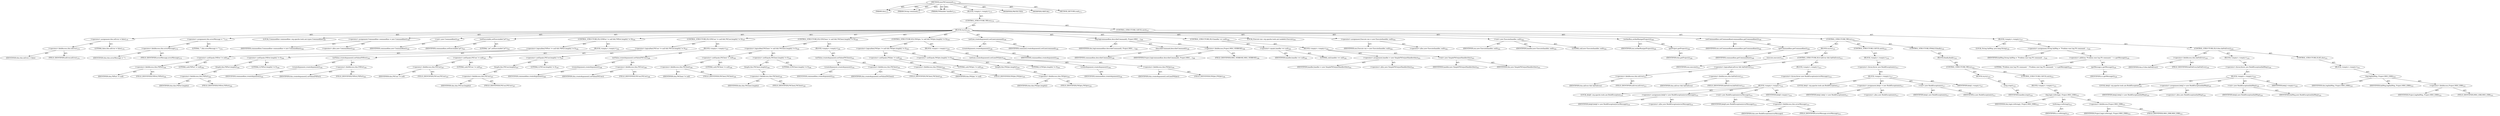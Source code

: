 digraph "execP4Command" {  
"111669149709" [label = <(METHOD,execP4Command)<SUB>275</SUB>> ]
"115964117002" [label = <(PARAM,this)<SUB>275</SUB>> ]
"115964117016" [label = <(PARAM,String command)<SUB>275</SUB>> ]
"115964117017" [label = <(PARAM,P4Handler handler)<SUB>275</SUB>> ]
"25769803792" [label = <(BLOCK,&lt;empty&gt;,&lt;empty&gt;)<SUB>275</SUB>> ]
"47244640259" [label = <(CONTROL_STRUCTURE,TRY,try)<SUB>276</SUB>> ]
"25769803793" [label = <(BLOCK,try,try)<SUB>276</SUB>> ]
"30064771116" [label = <(&lt;operator&gt;.assignment,this.inError = false)<SUB>278</SUB>> ]
"30064771117" [label = <(&lt;operator&gt;.fieldAccess,this.inError)<SUB>278</SUB>> ]
"68719476777" [label = <(IDENTIFIER,this,this.inError = false)> ]
"55834574861" [label = <(FIELD_IDENTIFIER,inError,inError)<SUB>278</SUB>> ]
"90194313226" [label = <(LITERAL,false,this.inError = false)<SUB>278</SUB>> ]
"30064771118" [label = <(&lt;operator&gt;.assignment,this.errorMessage = &quot;&quot;)<SUB>279</SUB>> ]
"30064771119" [label = <(&lt;operator&gt;.fieldAccess,this.errorMessage)<SUB>279</SUB>> ]
"68719476778" [label = <(IDENTIFIER,this,this.errorMessage = &quot;&quot;)> ]
"55834574862" [label = <(FIELD_IDENTIFIER,errorMessage,errorMessage)<SUB>279</SUB>> ]
"90194313227" [label = <(LITERAL,&quot;&quot;,this.errorMessage = &quot;&quot;)<SUB>279</SUB>> ]
"94489280513" [label = <(LOCAL,Commandline commandline: org.apache.tools.ant.types.Commandline)<SUB>280</SUB>> ]
"30064771120" [label = <(&lt;operator&gt;.assignment,Commandline commandline = new Commandline())<SUB>280</SUB>> ]
"68719476779" [label = <(IDENTIFIER,commandline,Commandline commandline = new Commandline())<SUB>280</SUB>> ]
"30064771121" [label = <(&lt;operator&gt;.alloc,new Commandline())<SUB>280</SUB>> ]
"30064771122" [label = <(&lt;init&gt;,new Commandline())<SUB>280</SUB>> ]
"68719476780" [label = <(IDENTIFIER,commandline,new Commandline())<SUB>280</SUB>> ]
"30064771123" [label = <(setExecutable,setExecutable(&quot;p4&quot;))<SUB>281</SUB>> ]
"68719476781" [label = <(IDENTIFIER,commandline,setExecutable(&quot;p4&quot;))<SUB>281</SUB>> ]
"90194313228" [label = <(LITERAL,&quot;p4&quot;,setExecutable(&quot;p4&quot;))<SUB>281</SUB>> ]
"47244640260" [label = <(CONTROL_STRUCTURE,IF,if (P4Port != null &amp;&amp; P4Port.length() != 0))<SUB>284</SUB>> ]
"30064771124" [label = <(&lt;operator&gt;.logicalAnd,P4Port != null &amp;&amp; P4Port.length() != 0)<SUB>284</SUB>> ]
"30064771125" [label = <(&lt;operator&gt;.notEquals,P4Port != null)<SUB>284</SUB>> ]
"30064771126" [label = <(&lt;operator&gt;.fieldAccess,this.P4Port)<SUB>284</SUB>> ]
"68719476782" [label = <(IDENTIFIER,this,P4Port != null)> ]
"55834574863" [label = <(FIELD_IDENTIFIER,P4Port,P4Port)<SUB>284</SUB>> ]
"90194313229" [label = <(LITERAL,null,P4Port != null)<SUB>284</SUB>> ]
"30064771127" [label = <(&lt;operator&gt;.notEquals,P4Port.length() != 0)<SUB>284</SUB>> ]
"30064771128" [label = <(length,this.P4Port.length())<SUB>284</SUB>> ]
"30064771129" [label = <(&lt;operator&gt;.fieldAccess,this.P4Port)<SUB>284</SUB>> ]
"68719476783" [label = <(IDENTIFIER,this,this.P4Port.length())> ]
"55834574864" [label = <(FIELD_IDENTIFIER,P4Port,P4Port)<SUB>284</SUB>> ]
"90194313230" [label = <(LITERAL,0,P4Port.length() != 0)<SUB>284</SUB>> ]
"25769803794" [label = <(BLOCK,&lt;empty&gt;,&lt;empty&gt;)<SUB>284</SUB>> ]
"30064771130" [label = <(setValue,createArgument().setValue(P4Port))<SUB>285</SUB>> ]
"30064771131" [label = <(createArgument,createArgument())<SUB>285</SUB>> ]
"68719476784" [label = <(IDENTIFIER,commandline,createArgument())<SUB>285</SUB>> ]
"30064771132" [label = <(&lt;operator&gt;.fieldAccess,this.P4Port)<SUB>285</SUB>> ]
"68719476785" [label = <(IDENTIFIER,this,createArgument().setValue(P4Port))> ]
"55834574865" [label = <(FIELD_IDENTIFIER,P4Port,P4Port)<SUB>285</SUB>> ]
"47244640261" [label = <(CONTROL_STRUCTURE,IF,if (P4User != null &amp;&amp; P4User.length() != 0))<SUB>287</SUB>> ]
"30064771133" [label = <(&lt;operator&gt;.logicalAnd,P4User != null &amp;&amp; P4User.length() != 0)<SUB>287</SUB>> ]
"30064771134" [label = <(&lt;operator&gt;.notEquals,P4User != null)<SUB>287</SUB>> ]
"30064771135" [label = <(&lt;operator&gt;.fieldAccess,this.P4User)<SUB>287</SUB>> ]
"68719476786" [label = <(IDENTIFIER,this,P4User != null)> ]
"55834574866" [label = <(FIELD_IDENTIFIER,P4User,P4User)<SUB>287</SUB>> ]
"90194313231" [label = <(LITERAL,null,P4User != null)<SUB>287</SUB>> ]
"30064771136" [label = <(&lt;operator&gt;.notEquals,P4User.length() != 0)<SUB>287</SUB>> ]
"30064771137" [label = <(length,this.P4User.length())<SUB>287</SUB>> ]
"30064771138" [label = <(&lt;operator&gt;.fieldAccess,this.P4User)<SUB>287</SUB>> ]
"68719476787" [label = <(IDENTIFIER,this,this.P4User.length())> ]
"55834574867" [label = <(FIELD_IDENTIFIER,P4User,P4User)<SUB>287</SUB>> ]
"90194313232" [label = <(LITERAL,0,P4User.length() != 0)<SUB>287</SUB>> ]
"25769803795" [label = <(BLOCK,&lt;empty&gt;,&lt;empty&gt;)<SUB>287</SUB>> ]
"30064771139" [label = <(setValue,createArgument().setValue(P4User))<SUB>288</SUB>> ]
"30064771140" [label = <(createArgument,createArgument())<SUB>288</SUB>> ]
"68719476788" [label = <(IDENTIFIER,commandline,createArgument())<SUB>288</SUB>> ]
"30064771141" [label = <(&lt;operator&gt;.fieldAccess,this.P4User)<SUB>288</SUB>> ]
"68719476789" [label = <(IDENTIFIER,this,createArgument().setValue(P4User))> ]
"55834574868" [label = <(FIELD_IDENTIFIER,P4User,P4User)<SUB>288</SUB>> ]
"47244640262" [label = <(CONTROL_STRUCTURE,IF,if (P4Client != null &amp;&amp; P4Client.length() != 0))<SUB>290</SUB>> ]
"30064771142" [label = <(&lt;operator&gt;.logicalAnd,P4Client != null &amp;&amp; P4Client.length() != 0)<SUB>290</SUB>> ]
"30064771143" [label = <(&lt;operator&gt;.notEquals,P4Client != null)<SUB>290</SUB>> ]
"30064771144" [label = <(&lt;operator&gt;.fieldAccess,this.P4Client)<SUB>290</SUB>> ]
"68719476790" [label = <(IDENTIFIER,this,P4Client != null)> ]
"55834574869" [label = <(FIELD_IDENTIFIER,P4Client,P4Client)<SUB>290</SUB>> ]
"90194313233" [label = <(LITERAL,null,P4Client != null)<SUB>290</SUB>> ]
"30064771145" [label = <(&lt;operator&gt;.notEquals,P4Client.length() != 0)<SUB>290</SUB>> ]
"30064771146" [label = <(length,this.P4Client.length())<SUB>290</SUB>> ]
"30064771147" [label = <(&lt;operator&gt;.fieldAccess,this.P4Client)<SUB>290</SUB>> ]
"68719476791" [label = <(IDENTIFIER,this,this.P4Client.length())> ]
"55834574870" [label = <(FIELD_IDENTIFIER,P4Client,P4Client)<SUB>290</SUB>> ]
"90194313234" [label = <(LITERAL,0,P4Client.length() != 0)<SUB>290</SUB>> ]
"25769803796" [label = <(BLOCK,&lt;empty&gt;,&lt;empty&gt;)<SUB>290</SUB>> ]
"30064771148" [label = <(setValue,createArgument().setValue(P4Client))<SUB>291</SUB>> ]
"30064771149" [label = <(createArgument,createArgument())<SUB>291</SUB>> ]
"68719476792" [label = <(IDENTIFIER,commandline,createArgument())<SUB>291</SUB>> ]
"30064771150" [label = <(&lt;operator&gt;.fieldAccess,this.P4Client)<SUB>291</SUB>> ]
"68719476793" [label = <(IDENTIFIER,this,createArgument().setValue(P4Client))> ]
"55834574871" [label = <(FIELD_IDENTIFIER,P4Client,P4Client)<SUB>291</SUB>> ]
"47244640263" [label = <(CONTROL_STRUCTURE,IF,if (P4Opts != null &amp;&amp; P4Opts.length() != 0))<SUB>293</SUB>> ]
"30064771151" [label = <(&lt;operator&gt;.logicalAnd,P4Opts != null &amp;&amp; P4Opts.length() != 0)<SUB>293</SUB>> ]
"30064771152" [label = <(&lt;operator&gt;.notEquals,P4Opts != null)<SUB>293</SUB>> ]
"30064771153" [label = <(&lt;operator&gt;.fieldAccess,this.P4Opts)<SUB>293</SUB>> ]
"68719476794" [label = <(IDENTIFIER,this,P4Opts != null)> ]
"55834574872" [label = <(FIELD_IDENTIFIER,P4Opts,P4Opts)<SUB>293</SUB>> ]
"90194313235" [label = <(LITERAL,null,P4Opts != null)<SUB>293</SUB>> ]
"30064771154" [label = <(&lt;operator&gt;.notEquals,P4Opts.length() != 0)<SUB>293</SUB>> ]
"30064771155" [label = <(length,this.P4Opts.length())<SUB>293</SUB>> ]
"30064771156" [label = <(&lt;operator&gt;.fieldAccess,this.P4Opts)<SUB>293</SUB>> ]
"68719476795" [label = <(IDENTIFIER,this,this.P4Opts.length())> ]
"55834574873" [label = <(FIELD_IDENTIFIER,P4Opts,P4Opts)<SUB>293</SUB>> ]
"90194313236" [label = <(LITERAL,0,P4Opts.length() != 0)<SUB>293</SUB>> ]
"25769803797" [label = <(BLOCK,&lt;empty&gt;,&lt;empty&gt;)<SUB>293</SUB>> ]
"30064771157" [label = <(setLine,createArgument().setLine(P4Opts))<SUB>294</SUB>> ]
"30064771158" [label = <(createArgument,createArgument())<SUB>294</SUB>> ]
"68719476796" [label = <(IDENTIFIER,commandline,createArgument())<SUB>294</SUB>> ]
"30064771159" [label = <(&lt;operator&gt;.fieldAccess,this.P4Opts)<SUB>294</SUB>> ]
"68719476797" [label = <(IDENTIFIER,this,createArgument().setLine(P4Opts))> ]
"55834574874" [label = <(FIELD_IDENTIFIER,P4Opts,P4Opts)<SUB>294</SUB>> ]
"30064771160" [label = <(setLine,createArgument().setLine(command))<SUB>296</SUB>> ]
"30064771161" [label = <(createArgument,createArgument())<SUB>296</SUB>> ]
"68719476798" [label = <(IDENTIFIER,commandline,createArgument())<SUB>296</SUB>> ]
"68719476799" [label = <(IDENTIFIER,command,createArgument().setLine(command))<SUB>296</SUB>> ]
"30064771162" [label = <(log,log(commandline.describeCommand(), Project.MSG_...)<SUB>298</SUB>> ]
"68719476751" [label = <(IDENTIFIER,this,log(commandline.describeCommand(), Project.MSG_...)<SUB>298</SUB>> ]
"30064771163" [label = <(describeCommand,describeCommand())<SUB>298</SUB>> ]
"68719476800" [label = <(IDENTIFIER,commandline,describeCommand())<SUB>298</SUB>> ]
"30064771164" [label = <(&lt;operator&gt;.fieldAccess,Project.MSG_VERBOSE)<SUB>298</SUB>> ]
"68719476801" [label = <(IDENTIFIER,Project,log(commandline.describeCommand(), Project.MSG_...)<SUB>298</SUB>> ]
"55834574875" [label = <(FIELD_IDENTIFIER,MSG_VERBOSE,MSG_VERBOSE)<SUB>298</SUB>> ]
"47244640264" [label = <(CONTROL_STRUCTURE,IF,if (handler == null))<SUB>300</SUB>> ]
"30064771165" [label = <(&lt;operator&gt;.equals,handler == null)<SUB>300</SUB>> ]
"68719476802" [label = <(IDENTIFIER,handler,handler == null)<SUB>300</SUB>> ]
"90194313237" [label = <(LITERAL,null,handler == null)<SUB>300</SUB>> ]
"25769803798" [label = <(BLOCK,&lt;empty&gt;,&lt;empty&gt;)<SUB>300</SUB>> ]
"30064771166" [label = <(&lt;operator&gt;.assignment,handler = new SimpleP4OutputHandler(this))<SUB>301</SUB>> ]
"68719476803" [label = <(IDENTIFIER,handler,handler = new SimpleP4OutputHandler(this))<SUB>301</SUB>> ]
"30064771167" [label = <(&lt;operator&gt;.alloc,new SimpleP4OutputHandler(this))<SUB>301</SUB>> ]
"30064771168" [label = <(&lt;init&gt;,new SimpleP4OutputHandler(this))<SUB>301</SUB>> ]
"68719476804" [label = <(IDENTIFIER,handler,new SimpleP4OutputHandler(this))<SUB>301</SUB>> ]
"68719476752" [label = <(IDENTIFIER,this,new SimpleP4OutputHandler(this))<SUB>301</SUB>> ]
"94489280514" [label = <(LOCAL,Execute exe: org.apache.tools.ant.taskdefs.Execute)<SUB>304</SUB>> ]
"30064771169" [label = <(&lt;operator&gt;.assignment,Execute exe = new Execute(handler, null))<SUB>304</SUB>> ]
"68719476805" [label = <(IDENTIFIER,exe,Execute exe = new Execute(handler, null))<SUB>304</SUB>> ]
"30064771170" [label = <(&lt;operator&gt;.alloc,new Execute(handler, null))<SUB>304</SUB>> ]
"30064771171" [label = <(&lt;init&gt;,new Execute(handler, null))<SUB>304</SUB>> ]
"68719476806" [label = <(IDENTIFIER,exe,new Execute(handler, null))<SUB>304</SUB>> ]
"68719476807" [label = <(IDENTIFIER,handler,new Execute(handler, null))<SUB>304</SUB>> ]
"90194313238" [label = <(LITERAL,null,new Execute(handler, null))<SUB>304</SUB>> ]
"30064771172" [label = <(setAntRun,setAntRun(getProject()))<SUB>306</SUB>> ]
"68719476808" [label = <(IDENTIFIER,exe,setAntRun(getProject()))<SUB>306</SUB>> ]
"30064771173" [label = <(getProject,getProject())<SUB>306</SUB>> ]
"68719476753" [label = <(IDENTIFIER,this,getProject())<SUB>306</SUB>> ]
"30064771174" [label = <(setCommandline,setCommandline(commandline.getCommandline()))<SUB>308</SUB>> ]
"68719476809" [label = <(IDENTIFIER,exe,setCommandline(commandline.getCommandline()))<SUB>308</SUB>> ]
"30064771175" [label = <(getCommandline,getCommandline())<SUB>308</SUB>> ]
"68719476810" [label = <(IDENTIFIER,commandline,getCommandline())<SUB>308</SUB>> ]
"47244640265" [label = <(CONTROL_STRUCTURE,TRY,try)<SUB>310</SUB>> ]
"25769803799" [label = <(BLOCK,try,try)<SUB>310</SUB>> ]
"30064771176" [label = <(execute,execute())<SUB>311</SUB>> ]
"68719476811" [label = <(IDENTIFIER,exe,execute())<SUB>311</SUB>> ]
"47244640266" [label = <(CONTROL_STRUCTURE,IF,if (inError &amp;&amp; failOnError))<SUB>313</SUB>> ]
"30064771177" [label = <(&lt;operator&gt;.logicalAnd,inError &amp;&amp; failOnError)<SUB>313</SUB>> ]
"30064771178" [label = <(&lt;operator&gt;.fieldAccess,this.inError)<SUB>313</SUB>> ]
"68719476812" [label = <(IDENTIFIER,this,inError &amp;&amp; failOnError)> ]
"55834574876" [label = <(FIELD_IDENTIFIER,inError,inError)<SUB>313</SUB>> ]
"30064771179" [label = <(&lt;operator&gt;.fieldAccess,this.failOnError)<SUB>313</SUB>> ]
"68719476813" [label = <(IDENTIFIER,this,inError &amp;&amp; failOnError)> ]
"55834574877" [label = <(FIELD_IDENTIFIER,failOnError,failOnError)<SUB>313</SUB>> ]
"25769803800" [label = <(BLOCK,&lt;empty&gt;,&lt;empty&gt;)<SUB>313</SUB>> ]
"30064771180" [label = <(&lt;operator&gt;.throw,throw new BuildException(errorMessage);)<SUB>314</SUB>> ]
"25769803801" [label = <(BLOCK,&lt;empty&gt;,&lt;empty&gt;)<SUB>314</SUB>> ]
"94489280515" [label = <(LOCAL,$obj0: org.apache.tools.ant.BuildException)<SUB>314</SUB>> ]
"30064771181" [label = <(&lt;operator&gt;.assignment,$obj0 = new BuildException(errorMessage))<SUB>314</SUB>> ]
"68719476814" [label = <(IDENTIFIER,$obj0,$obj0 = new BuildException(errorMessage))<SUB>314</SUB>> ]
"30064771182" [label = <(&lt;operator&gt;.alloc,new BuildException(errorMessage))<SUB>314</SUB>> ]
"30064771183" [label = <(&lt;init&gt;,new BuildException(errorMessage))<SUB>314</SUB>> ]
"68719476815" [label = <(IDENTIFIER,$obj0,new BuildException(errorMessage))<SUB>314</SUB>> ]
"30064771184" [label = <(&lt;operator&gt;.fieldAccess,this.errorMessage)<SUB>314</SUB>> ]
"68719476816" [label = <(IDENTIFIER,this,new BuildException(errorMessage))> ]
"55834574878" [label = <(FIELD_IDENTIFIER,errorMessage,errorMessage)<SUB>314</SUB>> ]
"68719476817" [label = <(IDENTIFIER,$obj0,&lt;empty&gt;)<SUB>314</SUB>> ]
"47244640267" [label = <(CONTROL_STRUCTURE,CATCH,catch)<SUB>316</SUB>> ]
"25769803802" [label = <(BLOCK,&lt;empty&gt;,&lt;empty&gt;)<SUB>316</SUB>> ]
"30064771185" [label = <(&lt;operator&gt;.throw,throw new BuildException(e);)<SUB>317</SUB>> ]
"25769803803" [label = <(BLOCK,&lt;empty&gt;,&lt;empty&gt;)<SUB>317</SUB>> ]
"94489280516" [label = <(LOCAL,$obj1: org.apache.tools.ant.BuildException)<SUB>317</SUB>> ]
"30064771186" [label = <(&lt;operator&gt;.assignment,$obj1 = new BuildException(e))<SUB>317</SUB>> ]
"68719476818" [label = <(IDENTIFIER,$obj1,$obj1 = new BuildException(e))<SUB>317</SUB>> ]
"30064771187" [label = <(&lt;operator&gt;.alloc,new BuildException(e))<SUB>317</SUB>> ]
"30064771188" [label = <(&lt;init&gt;,new BuildException(e))<SUB>317</SUB>> ]
"68719476819" [label = <(IDENTIFIER,$obj1,new BuildException(e))<SUB>317</SUB>> ]
"68719476820" [label = <(IDENTIFIER,e,new BuildException(e))<SUB>317</SUB>> ]
"68719476821" [label = <(IDENTIFIER,$obj1,&lt;empty&gt;)<SUB>317</SUB>> ]
"47244640268" [label = <(CONTROL_STRUCTURE,FINALLY,finally)<SUB>318</SUB>> ]
"25769803804" [label = <(BLOCK,finally,finally)<SUB>318</SUB>> ]
"47244640269" [label = <(CONTROL_STRUCTURE,TRY,try)<SUB>319</SUB>> ]
"25769803805" [label = <(BLOCK,try,try)<SUB>319</SUB>> ]
"30064771189" [label = <(stop,stop())<SUB>320</SUB>> ]
"68719476822" [label = <(IDENTIFIER,handler,stop())<SUB>320</SUB>> ]
"47244640270" [label = <(CONTROL_STRUCTURE,CATCH,catch)<SUB>321</SUB>> ]
"25769803806" [label = <(BLOCK,&lt;empty&gt;,&lt;empty&gt;)<SUB>321</SUB>> ]
"30064771190" [label = <(log,log(e.toString(), Project.MSG_ERR))<SUB>322</SUB>> ]
"68719476754" [label = <(IDENTIFIER,this,log(e.toString(), Project.MSG_ERR))<SUB>322</SUB>> ]
"30064771191" [label = <(toString,e.toString())<SUB>322</SUB>> ]
"68719476823" [label = <(IDENTIFIER,e,e.toString())<SUB>322</SUB>> ]
"30064771192" [label = <(&lt;operator&gt;.fieldAccess,Project.MSG_ERR)<SUB>322</SUB>> ]
"68719476824" [label = <(IDENTIFIER,Project,log(e.toString(), Project.MSG_ERR))<SUB>322</SUB>> ]
"55834574879" [label = <(FIELD_IDENTIFIER,MSG_ERR,MSG_ERR)<SUB>322</SUB>> ]
"47244640271" [label = <(CONTROL_STRUCTURE,CATCH,catch)<SUB>327</SUB>> ]
"25769803807" [label = <(BLOCK,&lt;empty&gt;,&lt;empty&gt;)<SUB>327</SUB>> ]
"94489280517" [label = <(LOCAL,String failMsg: java.lang.String)<SUB>328</SUB>> ]
"30064771193" [label = <(&lt;operator&gt;.assignment,String failMsg = &quot;Problem exec'ing P4 command: ...)<SUB>328</SUB>> ]
"68719476825" [label = <(IDENTIFIER,failMsg,String failMsg = &quot;Problem exec'ing P4 command: ...)<SUB>328</SUB>> ]
"30064771194" [label = <(&lt;operator&gt;.addition,&quot;Problem exec'ing P4 command: &quot; + e.getMessage())<SUB>328</SUB>> ]
"90194313239" [label = <(LITERAL,&quot;Problem exec'ing P4 command: &quot;,&quot;Problem exec'ing P4 command: &quot; + e.getMessage())<SUB>328</SUB>> ]
"30064771195" [label = <(getMessage,e.getMessage())<SUB>328</SUB>> ]
"68719476826" [label = <(IDENTIFIER,e,e.getMessage())<SUB>328</SUB>> ]
"47244640272" [label = <(CONTROL_STRUCTURE,IF,if (this.failOnError))<SUB>329</SUB>> ]
"30064771196" [label = <(&lt;operator&gt;.fieldAccess,this.failOnError)<SUB>329</SUB>> ]
"68719476827" [label = <(IDENTIFIER,this,if (this.failOnError))> ]
"55834574880" [label = <(FIELD_IDENTIFIER,failOnError,failOnError)<SUB>329</SUB>> ]
"25769803808" [label = <(BLOCK,&lt;empty&gt;,&lt;empty&gt;)<SUB>329</SUB>> ]
"30064771197" [label = <(&lt;operator&gt;.throw,throw new BuildException(failMsg);)<SUB>330</SUB>> ]
"25769803809" [label = <(BLOCK,&lt;empty&gt;,&lt;empty&gt;)<SUB>330</SUB>> ]
"94489280518" [label = <(LOCAL,$obj2: org.apache.tools.ant.BuildException)<SUB>330</SUB>> ]
"30064771198" [label = <(&lt;operator&gt;.assignment,$obj2 = new BuildException(failMsg))<SUB>330</SUB>> ]
"68719476828" [label = <(IDENTIFIER,$obj2,$obj2 = new BuildException(failMsg))<SUB>330</SUB>> ]
"30064771199" [label = <(&lt;operator&gt;.alloc,new BuildException(failMsg))<SUB>330</SUB>> ]
"30064771200" [label = <(&lt;init&gt;,new BuildException(failMsg))<SUB>330</SUB>> ]
"68719476829" [label = <(IDENTIFIER,$obj2,new BuildException(failMsg))<SUB>330</SUB>> ]
"68719476830" [label = <(IDENTIFIER,failMsg,new BuildException(failMsg))<SUB>330</SUB>> ]
"68719476831" [label = <(IDENTIFIER,$obj2,&lt;empty&gt;)<SUB>330</SUB>> ]
"47244640273" [label = <(CONTROL_STRUCTURE,ELSE,else)<SUB>331</SUB>> ]
"25769803810" [label = <(BLOCK,&lt;empty&gt;,&lt;empty&gt;)<SUB>331</SUB>> ]
"30064771201" [label = <(log,log(failMsg, Project.MSG_ERR))<SUB>332</SUB>> ]
"68719476755" [label = <(IDENTIFIER,this,log(failMsg, Project.MSG_ERR))<SUB>332</SUB>> ]
"68719476832" [label = <(IDENTIFIER,failMsg,log(failMsg, Project.MSG_ERR))<SUB>332</SUB>> ]
"30064771202" [label = <(&lt;operator&gt;.fieldAccess,Project.MSG_ERR)<SUB>332</SUB>> ]
"68719476833" [label = <(IDENTIFIER,Project,log(failMsg, Project.MSG_ERR))<SUB>332</SUB>> ]
"55834574881" [label = <(FIELD_IDENTIFIER,MSG_ERR,MSG_ERR)<SUB>332</SUB>> ]
"133143986213" [label = <(MODIFIER,PROTECTED)> ]
"133143986214" [label = <(MODIFIER,VIRTUAL)> ]
"128849018893" [label = <(METHOD_RETURN,void)<SUB>275</SUB>> ]
  "111669149709" -> "115964117002"  [ label = "AST: "] 
  "111669149709" -> "115964117016"  [ label = "AST: "] 
  "111669149709" -> "115964117017"  [ label = "AST: "] 
  "111669149709" -> "25769803792"  [ label = "AST: "] 
  "111669149709" -> "133143986213"  [ label = "AST: "] 
  "111669149709" -> "133143986214"  [ label = "AST: "] 
  "111669149709" -> "128849018893"  [ label = "AST: "] 
  "25769803792" -> "47244640259"  [ label = "AST: "] 
  "47244640259" -> "25769803793"  [ label = "AST: "] 
  "47244640259" -> "47244640271"  [ label = "AST: "] 
  "25769803793" -> "30064771116"  [ label = "AST: "] 
  "25769803793" -> "30064771118"  [ label = "AST: "] 
  "25769803793" -> "94489280513"  [ label = "AST: "] 
  "25769803793" -> "30064771120"  [ label = "AST: "] 
  "25769803793" -> "30064771122"  [ label = "AST: "] 
  "25769803793" -> "30064771123"  [ label = "AST: "] 
  "25769803793" -> "47244640260"  [ label = "AST: "] 
  "25769803793" -> "47244640261"  [ label = "AST: "] 
  "25769803793" -> "47244640262"  [ label = "AST: "] 
  "25769803793" -> "47244640263"  [ label = "AST: "] 
  "25769803793" -> "30064771160"  [ label = "AST: "] 
  "25769803793" -> "30064771162"  [ label = "AST: "] 
  "25769803793" -> "47244640264"  [ label = "AST: "] 
  "25769803793" -> "94489280514"  [ label = "AST: "] 
  "25769803793" -> "30064771169"  [ label = "AST: "] 
  "25769803793" -> "30064771171"  [ label = "AST: "] 
  "25769803793" -> "30064771172"  [ label = "AST: "] 
  "25769803793" -> "30064771174"  [ label = "AST: "] 
  "25769803793" -> "47244640265"  [ label = "AST: "] 
  "30064771116" -> "30064771117"  [ label = "AST: "] 
  "30064771116" -> "90194313226"  [ label = "AST: "] 
  "30064771117" -> "68719476777"  [ label = "AST: "] 
  "30064771117" -> "55834574861"  [ label = "AST: "] 
  "30064771118" -> "30064771119"  [ label = "AST: "] 
  "30064771118" -> "90194313227"  [ label = "AST: "] 
  "30064771119" -> "68719476778"  [ label = "AST: "] 
  "30064771119" -> "55834574862"  [ label = "AST: "] 
  "30064771120" -> "68719476779"  [ label = "AST: "] 
  "30064771120" -> "30064771121"  [ label = "AST: "] 
  "30064771122" -> "68719476780"  [ label = "AST: "] 
  "30064771123" -> "68719476781"  [ label = "AST: "] 
  "30064771123" -> "90194313228"  [ label = "AST: "] 
  "47244640260" -> "30064771124"  [ label = "AST: "] 
  "47244640260" -> "25769803794"  [ label = "AST: "] 
  "30064771124" -> "30064771125"  [ label = "AST: "] 
  "30064771124" -> "30064771127"  [ label = "AST: "] 
  "30064771125" -> "30064771126"  [ label = "AST: "] 
  "30064771125" -> "90194313229"  [ label = "AST: "] 
  "30064771126" -> "68719476782"  [ label = "AST: "] 
  "30064771126" -> "55834574863"  [ label = "AST: "] 
  "30064771127" -> "30064771128"  [ label = "AST: "] 
  "30064771127" -> "90194313230"  [ label = "AST: "] 
  "30064771128" -> "30064771129"  [ label = "AST: "] 
  "30064771129" -> "68719476783"  [ label = "AST: "] 
  "30064771129" -> "55834574864"  [ label = "AST: "] 
  "25769803794" -> "30064771130"  [ label = "AST: "] 
  "30064771130" -> "30064771131"  [ label = "AST: "] 
  "30064771130" -> "30064771132"  [ label = "AST: "] 
  "30064771131" -> "68719476784"  [ label = "AST: "] 
  "30064771132" -> "68719476785"  [ label = "AST: "] 
  "30064771132" -> "55834574865"  [ label = "AST: "] 
  "47244640261" -> "30064771133"  [ label = "AST: "] 
  "47244640261" -> "25769803795"  [ label = "AST: "] 
  "30064771133" -> "30064771134"  [ label = "AST: "] 
  "30064771133" -> "30064771136"  [ label = "AST: "] 
  "30064771134" -> "30064771135"  [ label = "AST: "] 
  "30064771134" -> "90194313231"  [ label = "AST: "] 
  "30064771135" -> "68719476786"  [ label = "AST: "] 
  "30064771135" -> "55834574866"  [ label = "AST: "] 
  "30064771136" -> "30064771137"  [ label = "AST: "] 
  "30064771136" -> "90194313232"  [ label = "AST: "] 
  "30064771137" -> "30064771138"  [ label = "AST: "] 
  "30064771138" -> "68719476787"  [ label = "AST: "] 
  "30064771138" -> "55834574867"  [ label = "AST: "] 
  "25769803795" -> "30064771139"  [ label = "AST: "] 
  "30064771139" -> "30064771140"  [ label = "AST: "] 
  "30064771139" -> "30064771141"  [ label = "AST: "] 
  "30064771140" -> "68719476788"  [ label = "AST: "] 
  "30064771141" -> "68719476789"  [ label = "AST: "] 
  "30064771141" -> "55834574868"  [ label = "AST: "] 
  "47244640262" -> "30064771142"  [ label = "AST: "] 
  "47244640262" -> "25769803796"  [ label = "AST: "] 
  "30064771142" -> "30064771143"  [ label = "AST: "] 
  "30064771142" -> "30064771145"  [ label = "AST: "] 
  "30064771143" -> "30064771144"  [ label = "AST: "] 
  "30064771143" -> "90194313233"  [ label = "AST: "] 
  "30064771144" -> "68719476790"  [ label = "AST: "] 
  "30064771144" -> "55834574869"  [ label = "AST: "] 
  "30064771145" -> "30064771146"  [ label = "AST: "] 
  "30064771145" -> "90194313234"  [ label = "AST: "] 
  "30064771146" -> "30064771147"  [ label = "AST: "] 
  "30064771147" -> "68719476791"  [ label = "AST: "] 
  "30064771147" -> "55834574870"  [ label = "AST: "] 
  "25769803796" -> "30064771148"  [ label = "AST: "] 
  "30064771148" -> "30064771149"  [ label = "AST: "] 
  "30064771148" -> "30064771150"  [ label = "AST: "] 
  "30064771149" -> "68719476792"  [ label = "AST: "] 
  "30064771150" -> "68719476793"  [ label = "AST: "] 
  "30064771150" -> "55834574871"  [ label = "AST: "] 
  "47244640263" -> "30064771151"  [ label = "AST: "] 
  "47244640263" -> "25769803797"  [ label = "AST: "] 
  "30064771151" -> "30064771152"  [ label = "AST: "] 
  "30064771151" -> "30064771154"  [ label = "AST: "] 
  "30064771152" -> "30064771153"  [ label = "AST: "] 
  "30064771152" -> "90194313235"  [ label = "AST: "] 
  "30064771153" -> "68719476794"  [ label = "AST: "] 
  "30064771153" -> "55834574872"  [ label = "AST: "] 
  "30064771154" -> "30064771155"  [ label = "AST: "] 
  "30064771154" -> "90194313236"  [ label = "AST: "] 
  "30064771155" -> "30064771156"  [ label = "AST: "] 
  "30064771156" -> "68719476795"  [ label = "AST: "] 
  "30064771156" -> "55834574873"  [ label = "AST: "] 
  "25769803797" -> "30064771157"  [ label = "AST: "] 
  "30064771157" -> "30064771158"  [ label = "AST: "] 
  "30064771157" -> "30064771159"  [ label = "AST: "] 
  "30064771158" -> "68719476796"  [ label = "AST: "] 
  "30064771159" -> "68719476797"  [ label = "AST: "] 
  "30064771159" -> "55834574874"  [ label = "AST: "] 
  "30064771160" -> "30064771161"  [ label = "AST: "] 
  "30064771160" -> "68719476799"  [ label = "AST: "] 
  "30064771161" -> "68719476798"  [ label = "AST: "] 
  "30064771162" -> "68719476751"  [ label = "AST: "] 
  "30064771162" -> "30064771163"  [ label = "AST: "] 
  "30064771162" -> "30064771164"  [ label = "AST: "] 
  "30064771163" -> "68719476800"  [ label = "AST: "] 
  "30064771164" -> "68719476801"  [ label = "AST: "] 
  "30064771164" -> "55834574875"  [ label = "AST: "] 
  "47244640264" -> "30064771165"  [ label = "AST: "] 
  "47244640264" -> "25769803798"  [ label = "AST: "] 
  "30064771165" -> "68719476802"  [ label = "AST: "] 
  "30064771165" -> "90194313237"  [ label = "AST: "] 
  "25769803798" -> "30064771166"  [ label = "AST: "] 
  "25769803798" -> "30064771168"  [ label = "AST: "] 
  "30064771166" -> "68719476803"  [ label = "AST: "] 
  "30064771166" -> "30064771167"  [ label = "AST: "] 
  "30064771168" -> "68719476804"  [ label = "AST: "] 
  "30064771168" -> "68719476752"  [ label = "AST: "] 
  "30064771169" -> "68719476805"  [ label = "AST: "] 
  "30064771169" -> "30064771170"  [ label = "AST: "] 
  "30064771171" -> "68719476806"  [ label = "AST: "] 
  "30064771171" -> "68719476807"  [ label = "AST: "] 
  "30064771171" -> "90194313238"  [ label = "AST: "] 
  "30064771172" -> "68719476808"  [ label = "AST: "] 
  "30064771172" -> "30064771173"  [ label = "AST: "] 
  "30064771173" -> "68719476753"  [ label = "AST: "] 
  "30064771174" -> "68719476809"  [ label = "AST: "] 
  "30064771174" -> "30064771175"  [ label = "AST: "] 
  "30064771175" -> "68719476810"  [ label = "AST: "] 
  "47244640265" -> "25769803799"  [ label = "AST: "] 
  "47244640265" -> "47244640267"  [ label = "AST: "] 
  "47244640265" -> "47244640268"  [ label = "AST: "] 
  "25769803799" -> "30064771176"  [ label = "AST: "] 
  "25769803799" -> "47244640266"  [ label = "AST: "] 
  "30064771176" -> "68719476811"  [ label = "AST: "] 
  "47244640266" -> "30064771177"  [ label = "AST: "] 
  "47244640266" -> "25769803800"  [ label = "AST: "] 
  "30064771177" -> "30064771178"  [ label = "AST: "] 
  "30064771177" -> "30064771179"  [ label = "AST: "] 
  "30064771178" -> "68719476812"  [ label = "AST: "] 
  "30064771178" -> "55834574876"  [ label = "AST: "] 
  "30064771179" -> "68719476813"  [ label = "AST: "] 
  "30064771179" -> "55834574877"  [ label = "AST: "] 
  "25769803800" -> "30064771180"  [ label = "AST: "] 
  "30064771180" -> "25769803801"  [ label = "AST: "] 
  "25769803801" -> "94489280515"  [ label = "AST: "] 
  "25769803801" -> "30064771181"  [ label = "AST: "] 
  "25769803801" -> "30064771183"  [ label = "AST: "] 
  "25769803801" -> "68719476817"  [ label = "AST: "] 
  "30064771181" -> "68719476814"  [ label = "AST: "] 
  "30064771181" -> "30064771182"  [ label = "AST: "] 
  "30064771183" -> "68719476815"  [ label = "AST: "] 
  "30064771183" -> "30064771184"  [ label = "AST: "] 
  "30064771184" -> "68719476816"  [ label = "AST: "] 
  "30064771184" -> "55834574878"  [ label = "AST: "] 
  "47244640267" -> "25769803802"  [ label = "AST: "] 
  "25769803802" -> "30064771185"  [ label = "AST: "] 
  "30064771185" -> "25769803803"  [ label = "AST: "] 
  "25769803803" -> "94489280516"  [ label = "AST: "] 
  "25769803803" -> "30064771186"  [ label = "AST: "] 
  "25769803803" -> "30064771188"  [ label = "AST: "] 
  "25769803803" -> "68719476821"  [ label = "AST: "] 
  "30064771186" -> "68719476818"  [ label = "AST: "] 
  "30064771186" -> "30064771187"  [ label = "AST: "] 
  "30064771188" -> "68719476819"  [ label = "AST: "] 
  "30064771188" -> "68719476820"  [ label = "AST: "] 
  "47244640268" -> "25769803804"  [ label = "AST: "] 
  "25769803804" -> "47244640269"  [ label = "AST: "] 
  "47244640269" -> "25769803805"  [ label = "AST: "] 
  "47244640269" -> "47244640270"  [ label = "AST: "] 
  "25769803805" -> "30064771189"  [ label = "AST: "] 
  "30064771189" -> "68719476822"  [ label = "AST: "] 
  "47244640270" -> "25769803806"  [ label = "AST: "] 
  "25769803806" -> "30064771190"  [ label = "AST: "] 
  "30064771190" -> "68719476754"  [ label = "AST: "] 
  "30064771190" -> "30064771191"  [ label = "AST: "] 
  "30064771190" -> "30064771192"  [ label = "AST: "] 
  "30064771191" -> "68719476823"  [ label = "AST: "] 
  "30064771192" -> "68719476824"  [ label = "AST: "] 
  "30064771192" -> "55834574879"  [ label = "AST: "] 
  "47244640271" -> "25769803807"  [ label = "AST: "] 
  "25769803807" -> "94489280517"  [ label = "AST: "] 
  "25769803807" -> "30064771193"  [ label = "AST: "] 
  "25769803807" -> "47244640272"  [ label = "AST: "] 
  "30064771193" -> "68719476825"  [ label = "AST: "] 
  "30064771193" -> "30064771194"  [ label = "AST: "] 
  "30064771194" -> "90194313239"  [ label = "AST: "] 
  "30064771194" -> "30064771195"  [ label = "AST: "] 
  "30064771195" -> "68719476826"  [ label = "AST: "] 
  "47244640272" -> "30064771196"  [ label = "AST: "] 
  "47244640272" -> "25769803808"  [ label = "AST: "] 
  "47244640272" -> "47244640273"  [ label = "AST: "] 
  "30064771196" -> "68719476827"  [ label = "AST: "] 
  "30064771196" -> "55834574880"  [ label = "AST: "] 
  "25769803808" -> "30064771197"  [ label = "AST: "] 
  "30064771197" -> "25769803809"  [ label = "AST: "] 
  "25769803809" -> "94489280518"  [ label = "AST: "] 
  "25769803809" -> "30064771198"  [ label = "AST: "] 
  "25769803809" -> "30064771200"  [ label = "AST: "] 
  "25769803809" -> "68719476831"  [ label = "AST: "] 
  "30064771198" -> "68719476828"  [ label = "AST: "] 
  "30064771198" -> "30064771199"  [ label = "AST: "] 
  "30064771200" -> "68719476829"  [ label = "AST: "] 
  "30064771200" -> "68719476830"  [ label = "AST: "] 
  "47244640273" -> "25769803810"  [ label = "AST: "] 
  "25769803810" -> "30064771201"  [ label = "AST: "] 
  "30064771201" -> "68719476755"  [ label = "AST: "] 
  "30064771201" -> "68719476832"  [ label = "AST: "] 
  "30064771201" -> "30064771202"  [ label = "AST: "] 
  "30064771202" -> "68719476833"  [ label = "AST: "] 
  "30064771202" -> "55834574881"  [ label = "AST: "] 
  "111669149709" -> "115964117002"  [ label = "DDG: "] 
  "111669149709" -> "115964117016"  [ label = "DDG: "] 
  "111669149709" -> "115964117017"  [ label = "DDG: "] 
}
